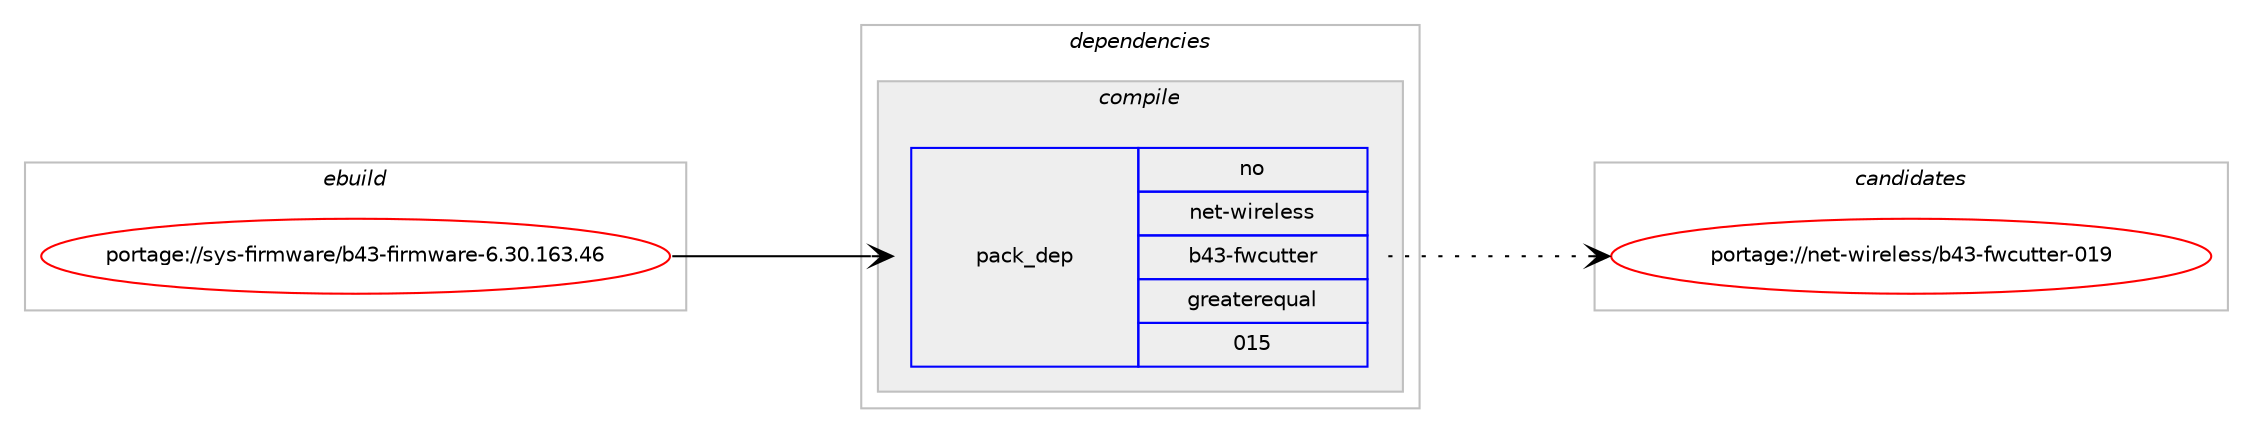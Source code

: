 digraph prolog {

# *************
# Graph options
# *************

newrank=true;
concentrate=true;
compound=true;
graph [rankdir=LR,fontname=Helvetica,fontsize=10,ranksep=1.5];#, ranksep=2.5, nodesep=0.2];
edge  [arrowhead=vee];
node  [fontname=Helvetica,fontsize=10];

# **********
# The ebuild
# **********

subgraph cluster_leftcol {
color=gray;
rank=same;
label=<<i>ebuild</i>>;
id [label="portage://sys-firmware/b43-firmware-6.30.163.46", color=red, width=4, href="../sys-firmware/b43-firmware-6.30.163.46.svg"];
}

# ****************
# The dependencies
# ****************

subgraph cluster_midcol {
color=gray;
label=<<i>dependencies</i>>;
subgraph cluster_compile {
fillcolor="#eeeeee";
style=filled;
label=<<i>compile</i>>;
subgraph pack20187 {
dependency24951 [label=<<TABLE BORDER="0" CELLBORDER="1" CELLSPACING="0" CELLPADDING="4" WIDTH="220"><TR><TD ROWSPAN="6" CELLPADDING="30">pack_dep</TD></TR><TR><TD WIDTH="110">no</TD></TR><TR><TD>net-wireless</TD></TR><TR><TD>b43-fwcutter</TD></TR><TR><TD>greaterequal</TD></TR><TR><TD>015</TD></TR></TABLE>>, shape=none, color=blue];
}
id:e -> dependency24951:w [weight=20,style="solid",arrowhead="vee"];
}
subgraph cluster_compileandrun {
fillcolor="#eeeeee";
style=filled;
label=<<i>compile and run</i>>;
}
subgraph cluster_run {
fillcolor="#eeeeee";
style=filled;
label=<<i>run</i>>;
}
}

# **************
# The candidates
# **************

subgraph cluster_choices {
rank=same;
color=gray;
label=<<i>candidates</i>>;

subgraph choice20187 {
color=black;
nodesep=1;
choice1101011164511910511410110810111511547985251451021199911711611610111445484957 [label="portage://net-wireless/b43-fwcutter-019", color=red, width=4,href="../net-wireless/b43-fwcutter-019.svg"];
dependency24951:e -> choice1101011164511910511410110810111511547985251451021199911711611610111445484957:w [style=dotted,weight="100"];
}
}

}
